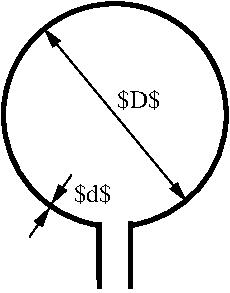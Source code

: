 #FIG 3.2
Landscape
Center
Metric
A4      
100.00
Single
-2
1200 2
5 1 0 3 0 7 50 0 -1 0.000 0 1 0 0 3711.500 5334.000 3824 6122 4499 5447 3599 6122
2 1 0 3 0 7 50 0 -1 0.000 0 0 -1 0 0 2
	 3599 6572 3598 6100
2 1 0 1 0 7 50 0 -1 0.000 0 0 -1 0 0 1
	 3824 6347
2 1 0 3 0 7 50 0 -1 0.000 0 0 -1 0 0 2
	 3824 6572 3823 6097
2 1 0 1 0 7 50 0 -1 0.000 0 0 -1 1 1 2
	1 1 1.00 60.00 120.00
	1 1 1.00 60.00 120.00
	 3206 4718 4221 5947
2 1 0 1 0 7 50 0 -1 0.000 0 0 -1 0 1 2
	1 1 1.00 60.00 120.00
	 3244 5998 3102 6205
2 1 0 1 0 7 50 0 -1 0.000 0 0 -1 1 0 2
	1 1 1.00 60.00 120.00
	 3402 5761 3260 5968
4 0 0 50 0 0 12 0.0000 6 165 270 3417 5955 $d$\001
4 0 0 50 0 0 12 0.0000 6 165 315 3728 5284 $D$\001

